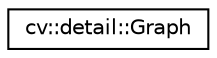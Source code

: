 digraph "Graphical Class Hierarchy"
{
 // LATEX_PDF_SIZE
  edge [fontname="Helvetica",fontsize="10",labelfontname="Helvetica",labelfontsize="10"];
  node [fontname="Helvetica",fontsize="10",shape=record];
  rankdir="LR";
  Node0 [label="cv::detail::Graph",height=0.2,width=0.4,color="black", fillcolor="white", style="filled",URL="$classcv_1_1detail_1_1_graph.html",tooltip=" "];
}
